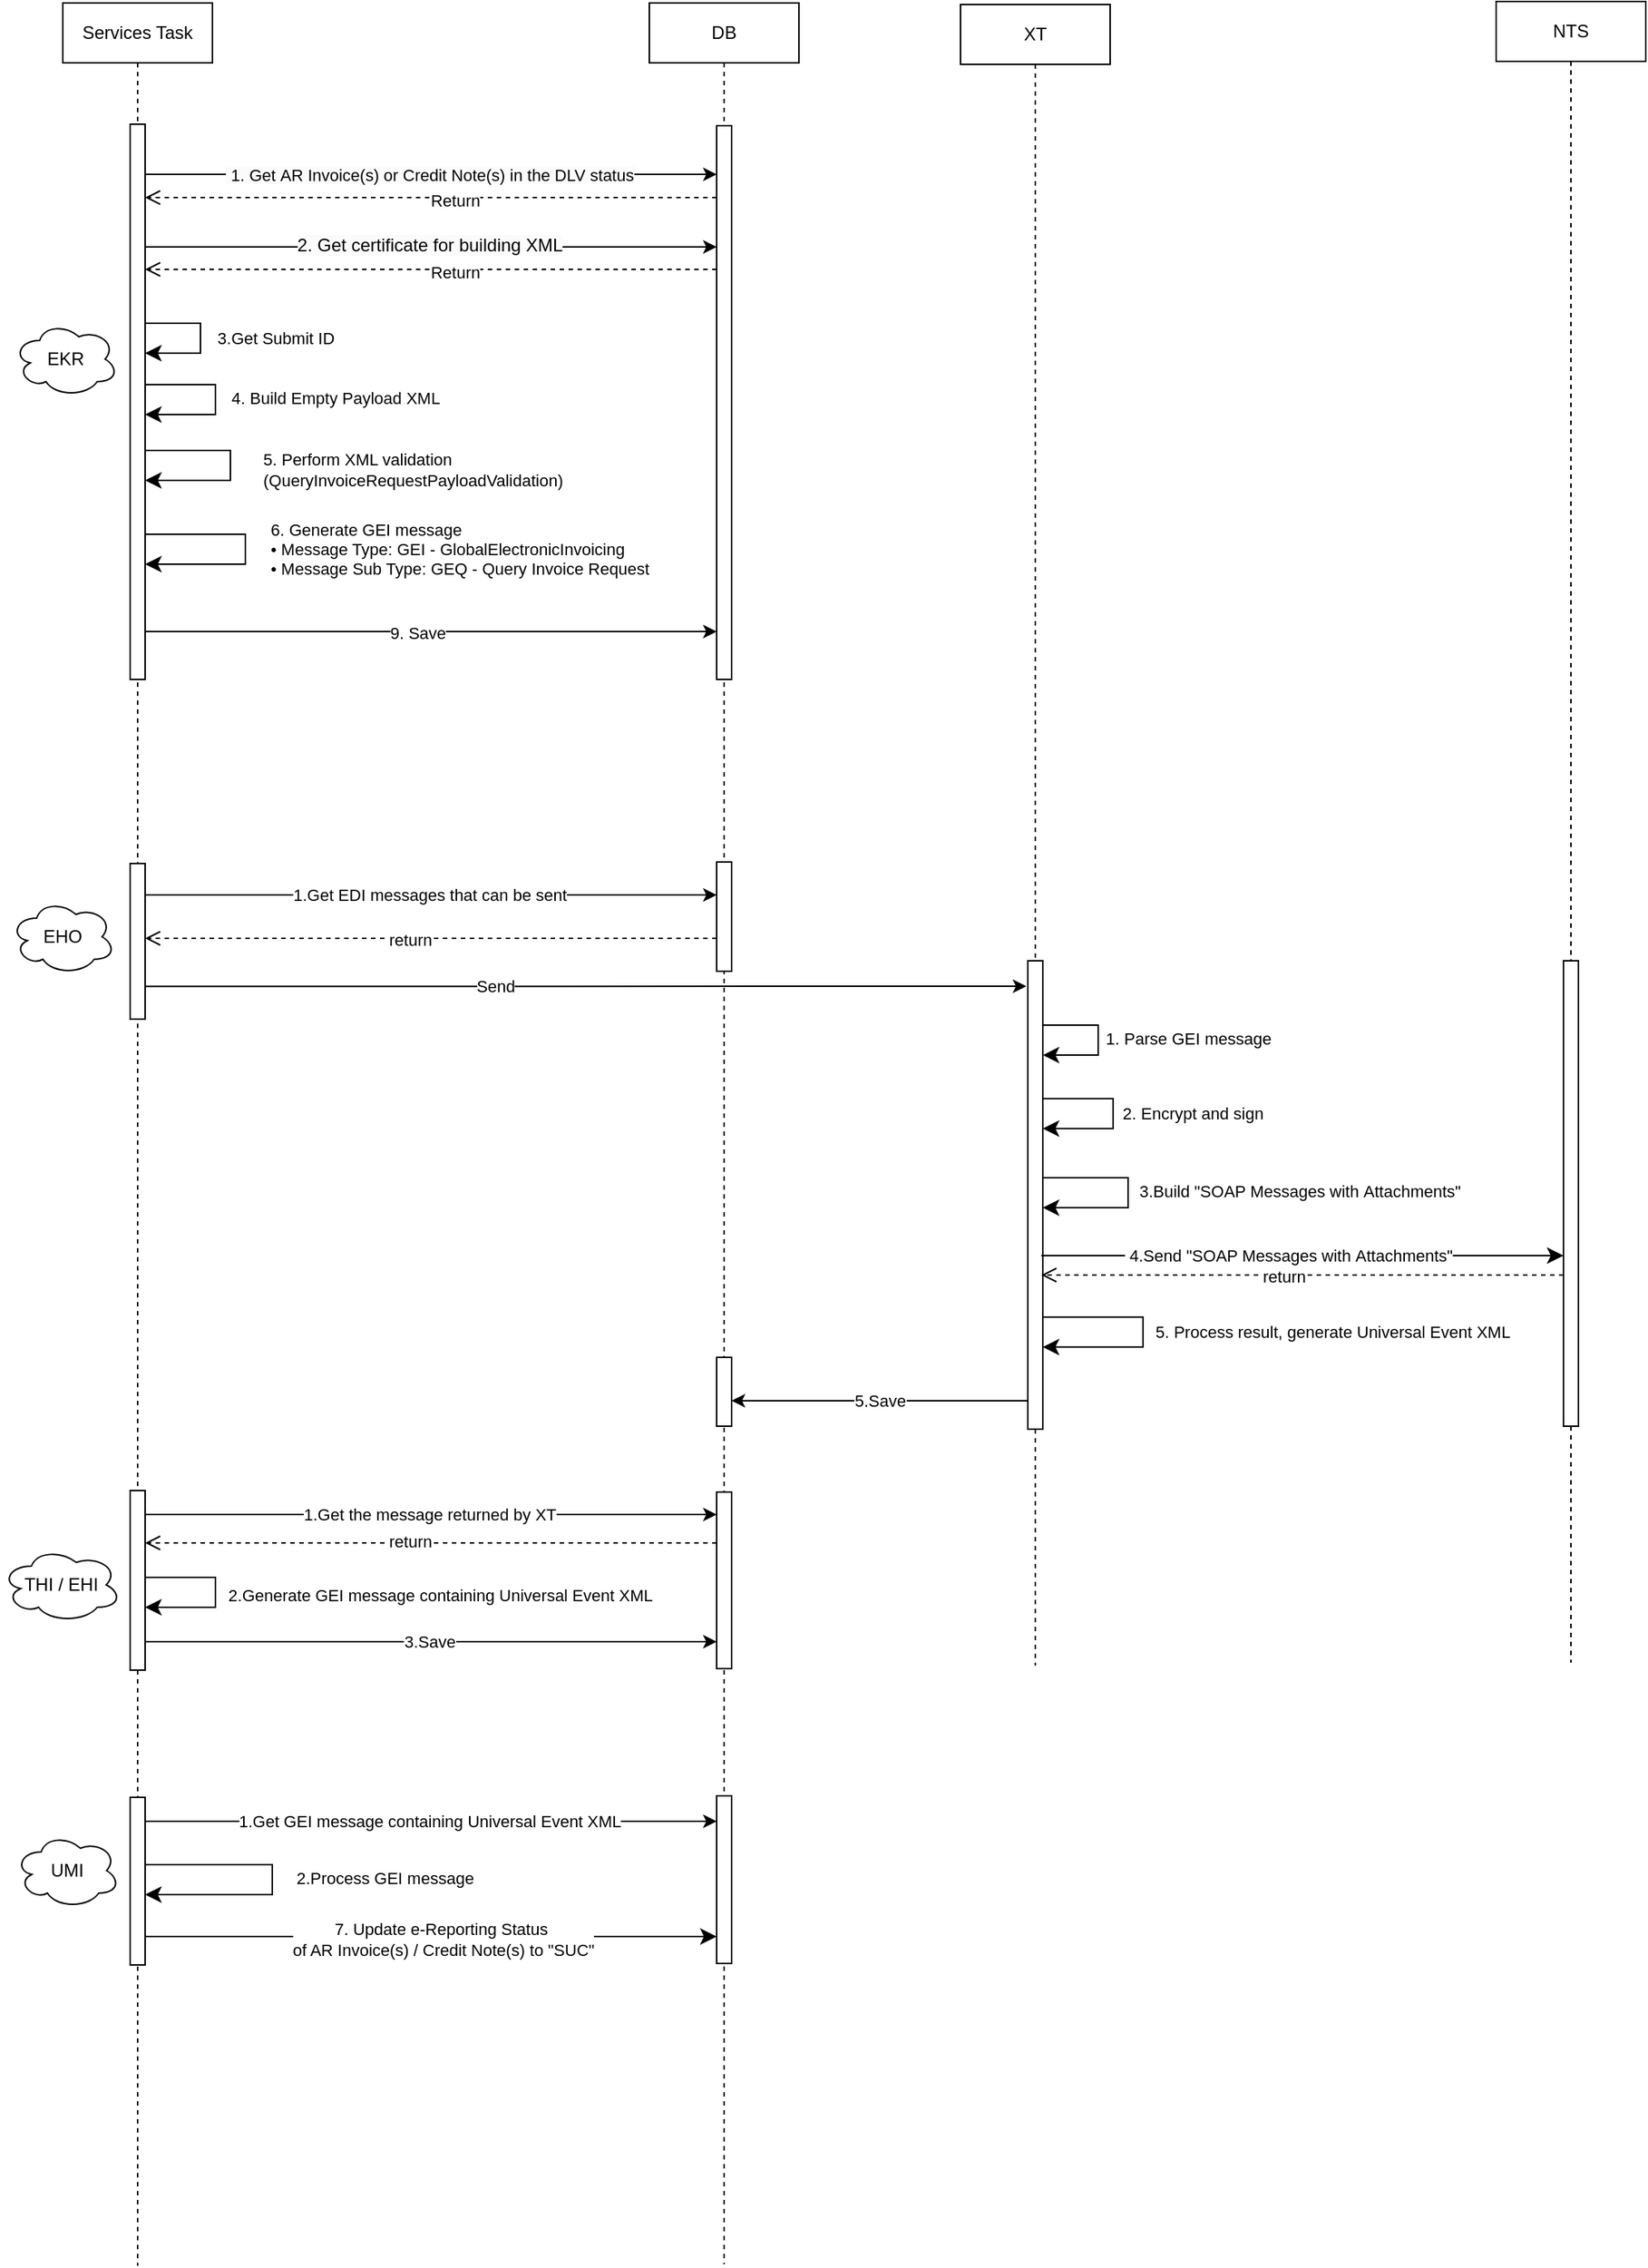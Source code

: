 <mxfile version="21.4.0" type="github">
  <diagram name="第 1 页" id="0VNEV3cZI9pgAgIrMwue">
    <mxGraphModel dx="3529" dy="1817" grid="1" gridSize="10" guides="1" tooltips="1" connect="1" arrows="1" fold="1" page="1" pageScale="1" pageWidth="850" pageHeight="1100" math="0" shadow="0">
      <root>
        <mxCell id="0" />
        <mxCell id="1" parent="0" />
        <mxCell id="JGwdCnwKKmSO_XFoEcUz-68" value="" style="edgeStyle=elbowEdgeStyle;rounded=0;orthogonalLoop=1;jettySize=auto;html=1;elbow=vertical;curved=0;" edge="1" parent="1">
          <mxGeometry relative="1" as="geometry">
            <mxPoint x="149.0" y="665.154" as="sourcePoint" />
            <mxPoint x="738" y="665.154" as="targetPoint" />
          </mxGeometry>
        </mxCell>
        <mxCell id="JGwdCnwKKmSO_XFoEcUz-69" value="Send" style="edgeLabel;html=1;align=center;verticalAlign=middle;resizable=0;points=[];" vertex="1" connectable="0" parent="JGwdCnwKKmSO_XFoEcUz-68">
          <mxGeometry x="-0.208" relative="1" as="geometry">
            <mxPoint as="offset" />
          </mxGeometry>
        </mxCell>
        <mxCell id="JGwdCnwKKmSO_XFoEcUz-70" value="Services Task" style="shape=umlLifeline;perimeter=lifelinePerimeter;whiteSpace=wrap;html=1;container=0;dropTarget=0;collapsible=0;recursiveResize=0;outlineConnect=0;portConstraint=eastwest;newEdgeStyle={&quot;edgeStyle&quot;:&quot;elbowEdgeStyle&quot;,&quot;elbow&quot;:&quot;vertical&quot;,&quot;curved&quot;:0,&quot;rounded&quot;:0};" vertex="1" parent="1">
          <mxGeometry x="94" y="8" width="100" height="1512" as="geometry" />
        </mxCell>
        <mxCell id="JGwdCnwKKmSO_XFoEcUz-71" value="" style="html=1;points=[];perimeter=orthogonalPerimeter;outlineConnect=0;targetShapes=umlLifeline;portConstraint=eastwest;newEdgeStyle={&quot;edgeStyle&quot;:&quot;elbowEdgeStyle&quot;,&quot;elbow&quot;:&quot;vertical&quot;,&quot;curved&quot;:0,&quot;rounded&quot;:0};" vertex="1" parent="JGwdCnwKKmSO_XFoEcUz-70">
          <mxGeometry x="45" y="81" width="10" height="371" as="geometry" />
        </mxCell>
        <mxCell id="JGwdCnwKKmSO_XFoEcUz-72" value="" style="html=1;points=[];perimeter=orthogonalPerimeter;outlineConnect=0;targetShapes=umlLifeline;portConstraint=eastwest;newEdgeStyle={&quot;edgeStyle&quot;:&quot;elbowEdgeStyle&quot;,&quot;elbow&quot;:&quot;vertical&quot;,&quot;curved&quot;:0,&quot;rounded&quot;:0};" vertex="1" parent="JGwdCnwKKmSO_XFoEcUz-70">
          <mxGeometry x="45" y="575" width="10" height="104" as="geometry" />
        </mxCell>
        <mxCell id="JGwdCnwKKmSO_XFoEcUz-73" value="" style="html=1;points=[];perimeter=orthogonalPerimeter;outlineConnect=0;targetShapes=umlLifeline;portConstraint=eastwest;newEdgeStyle={&quot;edgeStyle&quot;:&quot;elbowEdgeStyle&quot;,&quot;elbow&quot;:&quot;vertical&quot;,&quot;curved&quot;:0,&quot;rounded&quot;:0};" vertex="1" parent="JGwdCnwKKmSO_XFoEcUz-70">
          <mxGeometry x="45" y="994" width="10" height="120" as="geometry" />
        </mxCell>
        <mxCell id="JGwdCnwKKmSO_XFoEcUz-74" value="" style="html=1;points=[];perimeter=orthogonalPerimeter;outlineConnect=0;targetShapes=umlLifeline;portConstraint=eastwest;newEdgeStyle={&quot;edgeStyle&quot;:&quot;elbowEdgeStyle&quot;,&quot;elbow&quot;:&quot;vertical&quot;,&quot;curved&quot;:0,&quot;rounded&quot;:0};" vertex="1" parent="JGwdCnwKKmSO_XFoEcUz-70">
          <mxGeometry x="45" y="1199" width="10" height="112" as="geometry" />
        </mxCell>
        <mxCell id="JGwdCnwKKmSO_XFoEcUz-75" value="4. Build Empty Payload XML" style="edgeStyle=segmentEdgeStyle;endArrow=classic;html=1;curved=0;rounded=0;endSize=8;startSize=8;" edge="1" parent="JGwdCnwKKmSO_XFoEcUz-70">
          <mxGeometry x="-0.019" y="80" width="50" height="50" relative="1" as="geometry">
            <mxPoint x="55" y="255" as="sourcePoint" />
            <mxPoint x="55" y="275" as="targetPoint" />
            <Array as="points">
              <mxPoint x="102" y="255" />
              <mxPoint x="102" y="275" />
            </Array>
            <mxPoint as="offset" />
          </mxGeometry>
        </mxCell>
        <mxCell id="JGwdCnwKKmSO_XFoEcUz-76" value="&lt;span style=&quot;color: rgb(0, 0, 0); font-family: Helvetica; font-size: 11px; font-style: normal; font-variant-ligatures: normal; font-variant-caps: normal; font-weight: 400; letter-spacing: normal; orphans: 2; text-align: center; text-indent: 0px; text-transform: none; widows: 2; word-spacing: 0px; -webkit-text-stroke-width: 0px; background-color: rgb(255, 255, 255); text-decoration-thickness: initial; text-decoration-style: initial; text-decoration-color: initial; float: none; display: inline !important;&quot;&gt;3.&lt;/span&gt;Get Submit ID" style="edgeStyle=segmentEdgeStyle;endArrow=classic;html=1;curved=0;rounded=0;endSize=8;startSize=8;" edge="1" parent="JGwdCnwKKmSO_XFoEcUz-70">
          <mxGeometry y="50" width="50" height="50" relative="1" as="geometry">
            <mxPoint x="55" y="214" as="sourcePoint" />
            <mxPoint x="55" y="234" as="targetPoint" />
            <Array as="points">
              <mxPoint x="92" y="214" />
              <mxPoint x="92" y="234" />
            </Array>
            <mxPoint as="offset" />
          </mxGeometry>
        </mxCell>
        <mxCell id="JGwdCnwKKmSO_XFoEcUz-77" value="5. Perform XML validation&lt;br&gt;(QueryInvoiceRequestPayloadValidation)" style="edgeStyle=segmentEdgeStyle;endArrow=classic;html=1;curved=0;rounded=0;endSize=8;startSize=8;align=left;" edge="1" parent="JGwdCnwKKmSO_XFoEcUz-70">
          <mxGeometry x="0.038" y="20" width="50" height="50" relative="1" as="geometry">
            <mxPoint x="55" y="299" as="sourcePoint" />
            <mxPoint x="55" y="319" as="targetPoint" />
            <Array as="points">
              <mxPoint x="112" y="299" />
              <mxPoint x="112" y="319" />
            </Array>
            <mxPoint as="offset" />
          </mxGeometry>
        </mxCell>
        <mxCell id="JGwdCnwKKmSO_XFoEcUz-78" value="2.Process GEI message" style="edgeStyle=segmentEdgeStyle;endArrow=classic;html=1;curved=0;rounded=0;endSize=8;startSize=8;exitX=1;exitY=0.163;exitDx=0;exitDy=0;exitPerimeter=0;" edge="1" parent="JGwdCnwKKmSO_XFoEcUz-70">
          <mxGeometry x="0.037" y="75" width="50" height="50" relative="1" as="geometry">
            <mxPoint x="55" y="1251.3" as="sourcePoint" />
            <mxPoint x="55" y="1264.0" as="targetPoint" />
            <Array as="points">
              <mxPoint x="140" y="1244" />
              <mxPoint x="140" y="1264" />
            </Array>
            <mxPoint y="-1" as="offset" />
          </mxGeometry>
        </mxCell>
        <mxCell id="JGwdCnwKKmSO_XFoEcUz-79" value="2.Generate GEI message containing&amp;nbsp;Universal Event XML" style="edgeStyle=segmentEdgeStyle;endArrow=classic;html=1;curved=0;rounded=0;endSize=8;startSize=8;" edge="1" parent="JGwdCnwKKmSO_XFoEcUz-70">
          <mxGeometry x="0.035" y="150" width="50" height="50" relative="1" as="geometry">
            <mxPoint x="55" y="1052.0" as="sourcePoint" />
            <mxPoint x="55" y="1072.0" as="targetPoint" />
            <Array as="points">
              <mxPoint x="102" y="1052" />
              <mxPoint x="102" y="1072" />
            </Array>
            <mxPoint as="offset" />
          </mxGeometry>
        </mxCell>
        <mxCell id="JGwdCnwKKmSO_XFoEcUz-81" value="6.&amp;nbsp;Generate GEI message&lt;div style=&quot;border-color: var(--border-color);&quot;&gt;• Message Type: GEI - GlobalElectronicInvoicing&lt;/div&gt;&lt;div style=&quot;border-color: var(--border-color);&quot;&gt;• Message Sub Type: GEQ - Query Invoice Request&lt;/div&gt;" style="edgeStyle=segmentEdgeStyle;endArrow=classic;html=1;curved=0;rounded=0;endSize=8;startSize=8;align=left;" edge="1" parent="JGwdCnwKKmSO_XFoEcUz-70">
          <mxGeometry x="-0.001" y="15" width="50" height="50" relative="1" as="geometry">
            <mxPoint x="55" y="355" as="sourcePoint" />
            <mxPoint x="55" y="375" as="targetPoint" />
            <Array as="points">
              <mxPoint x="122" y="355" />
              <mxPoint x="122" y="375" />
            </Array>
            <mxPoint as="offset" />
          </mxGeometry>
        </mxCell>
        <mxCell id="JGwdCnwKKmSO_XFoEcUz-86" value="DB" style="shape=umlLifeline;perimeter=lifelinePerimeter;whiteSpace=wrap;html=1;container=0;dropTarget=0;collapsible=0;recursiveResize=0;outlineConnect=0;portConstraint=eastwest;newEdgeStyle={&quot;edgeStyle&quot;:&quot;elbowEdgeStyle&quot;,&quot;elbow&quot;:&quot;vertical&quot;,&quot;curved&quot;:0,&quot;rounded&quot;:0};" vertex="1" parent="1">
          <mxGeometry x="486" y="8" width="100" height="1511" as="geometry" />
        </mxCell>
        <mxCell id="JGwdCnwKKmSO_XFoEcUz-88" value="" style="html=1;points=[];perimeter=orthogonalPerimeter;outlineConnect=0;targetShapes=umlLifeline;portConstraint=eastwest;newEdgeStyle={&quot;edgeStyle&quot;:&quot;elbowEdgeStyle&quot;,&quot;elbow&quot;:&quot;vertical&quot;,&quot;curved&quot;:0,&quot;rounded&quot;:0};" vertex="1" parent="JGwdCnwKKmSO_XFoEcUz-86">
          <mxGeometry x="45" y="574" width="10" height="73" as="geometry" />
        </mxCell>
        <mxCell id="JGwdCnwKKmSO_XFoEcUz-89" value="" style="html=1;points=[];perimeter=orthogonalPerimeter;outlineConnect=0;targetShapes=umlLifeline;portConstraint=eastwest;newEdgeStyle={&quot;edgeStyle&quot;:&quot;elbowEdgeStyle&quot;,&quot;elbow&quot;:&quot;vertical&quot;,&quot;curved&quot;:0,&quot;rounded&quot;:0};" vertex="1" parent="JGwdCnwKKmSO_XFoEcUz-86">
          <mxGeometry x="45" y="995" width="10" height="118" as="geometry" />
        </mxCell>
        <mxCell id="JGwdCnwKKmSO_XFoEcUz-90" value="" style="html=1;points=[];perimeter=orthogonalPerimeter;outlineConnect=0;targetShapes=umlLifeline;portConstraint=eastwest;newEdgeStyle={&quot;edgeStyle&quot;:&quot;elbowEdgeStyle&quot;,&quot;elbow&quot;:&quot;vertical&quot;,&quot;curved&quot;:0,&quot;rounded&quot;:0};" vertex="1" parent="JGwdCnwKKmSO_XFoEcUz-86">
          <mxGeometry x="45" y="1198" width="10" height="112" as="geometry" />
        </mxCell>
        <mxCell id="JGwdCnwKKmSO_XFoEcUz-91" value="" style="html=1;points=[];perimeter=orthogonalPerimeter;outlineConnect=0;targetShapes=umlLifeline;portConstraint=eastwest;newEdgeStyle={&quot;edgeStyle&quot;:&quot;elbowEdgeStyle&quot;,&quot;elbow&quot;:&quot;vertical&quot;,&quot;curved&quot;:0,&quot;rounded&quot;:0};" vertex="1" parent="JGwdCnwKKmSO_XFoEcUz-86">
          <mxGeometry x="45" y="905" width="10" height="46" as="geometry" />
        </mxCell>
        <mxCell id="JGwdCnwKKmSO_XFoEcUz-92" value="" style="html=1;points=[];perimeter=orthogonalPerimeter;outlineConnect=0;targetShapes=umlLifeline;portConstraint=eastwest;newEdgeStyle={&quot;edgeStyle&quot;:&quot;elbowEdgeStyle&quot;,&quot;elbow&quot;:&quot;vertical&quot;,&quot;curved&quot;:0,&quot;rounded&quot;:0};" vertex="1" parent="JGwdCnwKKmSO_XFoEcUz-86">
          <mxGeometry x="45" y="82" width="10" height="370" as="geometry" />
        </mxCell>
        <mxCell id="JGwdCnwKKmSO_XFoEcUz-93" value="NTS" style="shape=umlLifeline;perimeter=lifelinePerimeter;whiteSpace=wrap;html=1;container=0;dropTarget=0;collapsible=0;recursiveResize=0;outlineConnect=0;portConstraint=eastwest;newEdgeStyle={&quot;edgeStyle&quot;:&quot;elbowEdgeStyle&quot;,&quot;elbow&quot;:&quot;vertical&quot;,&quot;curved&quot;:0,&quot;rounded&quot;:0};" vertex="1" parent="1">
          <mxGeometry x="1052" y="7" width="100" height="1110" as="geometry" />
        </mxCell>
        <mxCell id="JGwdCnwKKmSO_XFoEcUz-94" value="" style="html=1;points=[];perimeter=orthogonalPerimeter;outlineConnect=0;targetShapes=umlLifeline;portConstraint=eastwest;newEdgeStyle={&quot;edgeStyle&quot;:&quot;elbowEdgeStyle&quot;,&quot;elbow&quot;:&quot;vertical&quot;,&quot;curved&quot;:0,&quot;rounded&quot;:0};" vertex="1" parent="JGwdCnwKKmSO_XFoEcUz-93">
          <mxGeometry x="45" y="641" width="10" height="311" as="geometry" />
        </mxCell>
        <mxCell id="JGwdCnwKKmSO_XFoEcUz-95" value="XT" style="shape=umlLifeline;perimeter=lifelinePerimeter;whiteSpace=wrap;html=1;container=0;dropTarget=0;collapsible=0;recursiveResize=0;outlineConnect=0;portConstraint=eastwest;newEdgeStyle={&quot;edgeStyle&quot;:&quot;elbowEdgeStyle&quot;,&quot;elbow&quot;:&quot;vertical&quot;,&quot;curved&quot;:0,&quot;rounded&quot;:0};" vertex="1" parent="1">
          <mxGeometry x="694" y="9" width="100" height="1110" as="geometry" />
        </mxCell>
        <mxCell id="JGwdCnwKKmSO_XFoEcUz-96" value="" style="html=1;points=[];perimeter=orthogonalPerimeter;outlineConnect=0;targetShapes=umlLifeline;portConstraint=eastwest;newEdgeStyle={&quot;edgeStyle&quot;:&quot;elbowEdgeStyle&quot;,&quot;elbow&quot;:&quot;vertical&quot;,&quot;curved&quot;:0,&quot;rounded&quot;:0};" vertex="1" parent="JGwdCnwKKmSO_XFoEcUz-95">
          <mxGeometry x="45" y="639" width="10" height="313" as="geometry" />
        </mxCell>
        <mxCell id="JGwdCnwKKmSO_XFoEcUz-97" value="2. Encrypt and sign" style="edgeStyle=segmentEdgeStyle;endArrow=classic;html=1;curved=0;rounded=0;endSize=8;startSize=8;" edge="1" parent="JGwdCnwKKmSO_XFoEcUz-95">
          <mxGeometry y="53" width="50" height="50" relative="1" as="geometry">
            <mxPoint x="55" y="731.077" as="sourcePoint" />
            <mxPoint x="55" y="751.077" as="targetPoint" />
            <Array as="points">
              <mxPoint x="102" y="731" />
              <mxPoint x="102" y="751" />
            </Array>
            <mxPoint as="offset" />
          </mxGeometry>
        </mxCell>
        <mxCell id="JGwdCnwKKmSO_XFoEcUz-98" value="&amp;nbsp;3.Build &quot;SOAP Messages with&amp;nbsp;Attachments&quot;" style="edgeStyle=segmentEdgeStyle;endArrow=classic;html=1;curved=0;rounded=0;endSize=8;startSize=8;" edge="1" parent="JGwdCnwKKmSO_XFoEcUz-95">
          <mxGeometry x="-0.023" y="113" width="50" height="50" relative="1" as="geometry">
            <mxPoint x="55" y="784" as="sourcePoint" />
            <mxPoint x="55" y="804" as="targetPoint" />
            <Array as="points">
              <mxPoint x="112" y="784" />
              <mxPoint x="112" y="804" />
            </Array>
            <mxPoint as="offset" />
          </mxGeometry>
        </mxCell>
        <mxCell id="JGwdCnwKKmSO_XFoEcUz-99" value="5. Process result, generate&amp;nbsp;Universal Event XML&amp;nbsp;" style="edgeStyle=segmentEdgeStyle;endArrow=classic;html=1;curved=0;rounded=0;endSize=8;startSize=8;" edge="1" parent="JGwdCnwKKmSO_XFoEcUz-95">
          <mxGeometry x="-0.001" y="128" width="50" height="50" relative="1" as="geometry">
            <mxPoint x="55" y="877.077" as="sourcePoint" />
            <mxPoint x="55" y="897.077" as="targetPoint" />
            <Array as="points">
              <mxPoint x="122" y="877" />
              <mxPoint x="122" y="897" />
            </Array>
            <mxPoint as="offset" />
          </mxGeometry>
        </mxCell>
        <mxCell id="JGwdCnwKKmSO_XFoEcUz-100" value="1. Parse GEI message" style="edgeStyle=segmentEdgeStyle;endArrow=classic;html=1;curved=0;rounded=0;endSize=8;startSize=8;" edge="1" parent="JGwdCnwKKmSO_XFoEcUz-95">
          <mxGeometry x="-0.021" y="60" width="50" height="50" relative="1" as="geometry">
            <mxPoint x="55.0" y="682.03" as="sourcePoint" />
            <mxPoint x="55.0" y="702.03" as="targetPoint" />
            <Array as="points">
              <mxPoint x="92" y="682" />
              <mxPoint x="92" y="702" />
            </Array>
            <mxPoint as="offset" />
          </mxGeometry>
        </mxCell>
        <mxCell id="JGwdCnwKKmSO_XFoEcUz-105" value="EKR" style="ellipse;shape=cloud;whiteSpace=wrap;html=1;" vertex="1" parent="1">
          <mxGeometry x="61" y="221" width="70" height="50" as="geometry" />
        </mxCell>
        <mxCell id="JGwdCnwKKmSO_XFoEcUz-106" value="EHO" style="ellipse;shape=cloud;whiteSpace=wrap;html=1;" vertex="1" parent="1">
          <mxGeometry x="59" y="607" width="70" height="50" as="geometry" />
        </mxCell>
        <mxCell id="JGwdCnwKKmSO_XFoEcUz-107" value="THI / EHI" style="ellipse;shape=cloud;whiteSpace=wrap;html=1;" vertex="1" parent="1">
          <mxGeometry x="53" y="1040" width="80" height="50" as="geometry" />
        </mxCell>
        <mxCell id="JGwdCnwKKmSO_XFoEcUz-108" value="UMI" style="ellipse;shape=cloud;whiteSpace=wrap;html=1;" vertex="1" parent="1">
          <mxGeometry x="62" y="1231" width="70" height="50" as="geometry" />
        </mxCell>
        <mxCell id="JGwdCnwKKmSO_XFoEcUz-109" value="" style="edgeStyle=elbowEdgeStyle;rounded=0;orthogonalLoop=1;jettySize=auto;html=1;elbow=vertical;curved=0;" edge="1" parent="1">
          <mxGeometry x="0.121" y="10" relative="1" as="geometry">
            <mxPoint x="149" y="171" as="sourcePoint" />
            <mxPoint x="531" y="171" as="targetPoint" />
            <Array as="points">
              <mxPoint x="475" y="171" />
              <mxPoint x="185" y="191" />
              <mxPoint x="445" y="201" />
              <mxPoint x="305" y="221" />
              <mxPoint x="405" y="321" />
              <mxPoint x="445" y="341" />
              <mxPoint x="465" y="251" />
              <mxPoint x="445" y="271" />
              <mxPoint x="480" y="211" />
              <mxPoint x="440" y="201" />
              <mxPoint x="240" y="151" />
              <mxPoint x="270" y="141" />
            </Array>
            <mxPoint as="offset" />
          </mxGeometry>
        </mxCell>
        <mxCell id="JGwdCnwKKmSO_XFoEcUz-110" value="&lt;span style=&quot;color: rgb(0, 0, 0); font-family: Helvetica; font-size: 12px; font-style: normal; font-variant-ligatures: normal; font-variant-caps: normal; font-weight: 400; letter-spacing: normal; orphans: 2; text-align: center; text-indent: 0px; text-transform: none; widows: 2; word-spacing: 0px; -webkit-text-stroke-width: 0px; background-color: rgb(251, 251, 251); text-decoration-thickness: initial; text-decoration-style: initial; text-decoration-color: initial; float: none; display: inline !important;&quot;&gt;2. Get certificate&amp;nbsp;for building XML&lt;br&gt;&lt;/span&gt;" style="edgeLabel;html=1;align=center;verticalAlign=middle;resizable=0;points=[];" vertex="1" connectable="0" parent="JGwdCnwKKmSO_XFoEcUz-109">
          <mxGeometry x="-0.042" y="1" relative="1" as="geometry">
            <mxPoint x="7" as="offset" />
          </mxGeometry>
        </mxCell>
        <mxCell id="JGwdCnwKKmSO_XFoEcUz-111" value="" style="html=1;verticalAlign=bottom;endArrow=open;dashed=1;endSize=8;edgeStyle=elbowEdgeStyle;elbow=vertical;curved=0;rounded=0;" edge="1" parent="1">
          <mxGeometry x="0.015" y="4" relative="1" as="geometry">
            <mxPoint x="531" y="186" as="sourcePoint" />
            <mxPoint x="149" y="186" as="targetPoint" />
            <Array as="points">
              <mxPoint x="386" y="186" />
            </Array>
            <mxPoint as="offset" />
          </mxGeometry>
        </mxCell>
        <mxCell id="JGwdCnwKKmSO_XFoEcUz-112" value="Return" style="edgeLabel;html=1;align=center;verticalAlign=middle;resizable=0;points=[];" vertex="1" connectable="0" parent="JGwdCnwKKmSO_XFoEcUz-111">
          <mxGeometry x="-0.079" y="2" relative="1" as="geometry">
            <mxPoint x="1" as="offset" />
          </mxGeometry>
        </mxCell>
        <mxCell id="JGwdCnwKKmSO_XFoEcUz-113" value="" style="edgeStyle=elbowEdgeStyle;rounded=0;orthogonalLoop=1;jettySize=auto;html=1;elbow=vertical;curved=0;" edge="1" parent="1" source="JGwdCnwKKmSO_XFoEcUz-72" target="JGwdCnwKKmSO_XFoEcUz-88">
          <mxGeometry x="0.121" y="10" relative="1" as="geometry">
            <mxPoint x="149.0" y="604" as="sourcePoint" />
            <mxPoint x="499.0" y="604" as="targetPoint" />
            <Array as="points">
              <mxPoint x="465" y="604" />
            </Array>
            <mxPoint as="offset" />
          </mxGeometry>
        </mxCell>
        <mxCell id="JGwdCnwKKmSO_XFoEcUz-114" value="1.Get EDI messages that can be sent" style="edgeLabel;html=1;align=center;verticalAlign=middle;resizable=0;points=[];" vertex="1" connectable="0" parent="JGwdCnwKKmSO_XFoEcUz-113">
          <mxGeometry x="-0.042" y="1" relative="1" as="geometry">
            <mxPoint x="7" y="1" as="offset" />
          </mxGeometry>
        </mxCell>
        <mxCell id="JGwdCnwKKmSO_XFoEcUz-117" value="" style="html=1;verticalAlign=bottom;endArrow=open;dashed=1;endSize=8;edgeStyle=elbowEdgeStyle;elbow=vertical;curved=0;rounded=0;" edge="1" parent="1" source="JGwdCnwKKmSO_XFoEcUz-88" target="JGwdCnwKKmSO_XFoEcUz-72">
          <mxGeometry x="-0.108" y="-15" relative="1" as="geometry">
            <mxPoint x="510" y="633" as="sourcePoint" />
            <mxPoint x="155" y="633" as="targetPoint" />
            <mxPoint as="offset" />
            <Array as="points">
              <mxPoint x="416" y="633" />
              <mxPoint x="506" y="697" />
            </Array>
          </mxGeometry>
        </mxCell>
        <mxCell id="JGwdCnwKKmSO_XFoEcUz-118" value="return" style="edgeLabel;html=1;align=center;verticalAlign=middle;resizable=0;points=[];" vertex="1" connectable="0" parent="JGwdCnwKKmSO_XFoEcUz-117">
          <mxGeometry x="0.073" y="1" relative="1" as="geometry">
            <mxPoint as="offset" />
          </mxGeometry>
        </mxCell>
        <mxCell id="JGwdCnwKKmSO_XFoEcUz-119" value="" style="edgeStyle=elbowEdgeStyle;rounded=0;orthogonalLoop=1;jettySize=auto;html=1;elbow=vertical;curved=0;" edge="1" parent="1" source="JGwdCnwKKmSO_XFoEcUz-73" target="JGwdCnwKKmSO_XFoEcUz-89">
          <mxGeometry x="0.121" y="10" relative="1" as="geometry">
            <mxPoint x="155" y="1018" as="sourcePoint" />
            <mxPoint x="501" y="1018" as="targetPoint" />
            <Array as="points">
              <mxPoint x="335" y="1018" />
            </Array>
            <mxPoint as="offset" />
          </mxGeometry>
        </mxCell>
        <mxCell id="JGwdCnwKKmSO_XFoEcUz-120" value="1.Get the message returned by XT" style="edgeLabel;html=1;align=center;verticalAlign=middle;resizable=0;points=[];" vertex="1" connectable="0" parent="JGwdCnwKKmSO_XFoEcUz-119">
          <mxGeometry x="-0.042" y="1" relative="1" as="geometry">
            <mxPoint x="7" y="1" as="offset" />
          </mxGeometry>
        </mxCell>
        <mxCell id="JGwdCnwKKmSO_XFoEcUz-121" value="" style="html=1;verticalAlign=bottom;endArrow=open;dashed=1;endSize=8;edgeStyle=elbowEdgeStyle;elbow=vertical;curved=0;rounded=0;" edge="1" parent="1">
          <mxGeometry x="-0.108" y="-15" relative="1" as="geometry">
            <mxPoint x="1097" y="858" as="sourcePoint" />
            <mxPoint x="748" y="858" as="targetPoint" />
            <mxPoint as="offset" />
            <Array as="points">
              <mxPoint x="925" y="858" />
            </Array>
          </mxGeometry>
        </mxCell>
        <mxCell id="JGwdCnwKKmSO_XFoEcUz-122" value="return" style="edgeLabel;html=1;align=center;verticalAlign=middle;resizable=0;points=[];" vertex="1" connectable="0" parent="JGwdCnwKKmSO_XFoEcUz-121">
          <mxGeometry x="0.073" y="1" relative="1" as="geometry">
            <mxPoint as="offset" />
          </mxGeometry>
        </mxCell>
        <mxCell id="JGwdCnwKKmSO_XFoEcUz-123" value="&amp;nbsp;4.Send &quot;SOAP Messages with&amp;nbsp;Attachments&quot;" style="edgeStyle=segmentEdgeStyle;endArrow=classic;html=1;curved=0;rounded=0;endSize=8;startSize=8;" edge="1" parent="1">
          <mxGeometry x="-0.057" width="50" height="50" relative="1" as="geometry">
            <mxPoint x="748" y="845.0" as="sourcePoint" />
            <mxPoint x="1097" y="845.0" as="targetPoint" />
            <Array as="points" />
            <mxPoint as="offset" />
          </mxGeometry>
        </mxCell>
        <mxCell id="JGwdCnwKKmSO_XFoEcUz-124" value="5.Save" style="edgeStyle=elbowEdgeStyle;rounded=0;orthogonalLoop=1;jettySize=auto;html=1;elbow=vertical;curved=0;" edge="1" parent="1" source="JGwdCnwKKmSO_XFoEcUz-96" target="JGwdCnwKKmSO_XFoEcUz-91">
          <mxGeometry relative="1" as="geometry">
            <mxPoint x="738" y="932" as="sourcePoint" />
            <mxPoint x="509" y="932.0" as="targetPoint" />
            <Array as="points">
              <mxPoint x="576" y="942" />
              <mxPoint x="645" y="997" />
            </Array>
          </mxGeometry>
        </mxCell>
        <mxCell id="JGwdCnwKKmSO_XFoEcUz-125" value="" style="html=1;verticalAlign=bottom;endArrow=open;dashed=1;endSize=8;edgeStyle=elbowEdgeStyle;elbow=vertical;curved=0;rounded=0;" edge="1" parent="1" source="JGwdCnwKKmSO_XFoEcUz-89" target="JGwdCnwKKmSO_XFoEcUz-73">
          <mxGeometry x="-0.108" y="-15" relative="1" as="geometry">
            <mxPoint x="501" y="1037" as="sourcePoint" />
            <mxPoint x="155" y="1037" as="targetPoint" />
            <mxPoint as="offset" />
            <Array as="points">
              <mxPoint x="445" y="1037" />
              <mxPoint x="505" y="1027" />
            </Array>
          </mxGeometry>
        </mxCell>
        <mxCell id="JGwdCnwKKmSO_XFoEcUz-126" value="return" style="edgeLabel;html=1;align=center;verticalAlign=middle;resizable=0;points=[];" vertex="1" connectable="0" parent="JGwdCnwKKmSO_XFoEcUz-125">
          <mxGeometry x="0.073" y="1" relative="1" as="geometry">
            <mxPoint y="-2" as="offset" />
          </mxGeometry>
        </mxCell>
        <mxCell id="JGwdCnwKKmSO_XFoEcUz-127" value="" style="edgeStyle=segmentEdgeStyle;endArrow=classic;html=1;curved=0;rounded=0;endSize=8;startSize=8;" edge="1" parent="1" target="JGwdCnwKKmSO_XFoEcUz-90">
          <mxGeometry x="-0.078" y="-3" width="50" height="50" relative="1" as="geometry">
            <mxPoint x="149" y="1300" as="sourcePoint" />
            <mxPoint x="499" y="1300" as="targetPoint" />
            <Array as="points" />
            <mxPoint as="offset" />
          </mxGeometry>
        </mxCell>
        <mxCell id="JGwdCnwKKmSO_XFoEcUz-128" value="7. Update e-Reporting Status&amp;nbsp;&lt;br style=&quot;border-color: var(--border-color); text-align: left;&quot;&gt;&lt;span style=&quot;border-color: var(--border-color);&quot;&gt;of AR Invoice(s) / Credit Note(s)&amp;nbsp;&lt;/span&gt;&lt;span style=&quot;border-color: var(--border-color);&quot;&gt;to &quot;SUC&quot;&lt;/span&gt;" style="edgeLabel;html=1;align=center;verticalAlign=middle;resizable=0;points=[];" vertex="1" connectable="0" parent="JGwdCnwKKmSO_XFoEcUz-127">
          <mxGeometry x="-0.097" y="-4" relative="1" as="geometry">
            <mxPoint x="26" y="-2" as="offset" />
          </mxGeometry>
        </mxCell>
        <mxCell id="JGwdCnwKKmSO_XFoEcUz-129" value="" style="edgeStyle=elbowEdgeStyle;rounded=0;orthogonalLoop=1;jettySize=auto;html=1;elbow=vertical;curved=0;" edge="1" parent="1" source="JGwdCnwKKmSO_XFoEcUz-74" target="JGwdCnwKKmSO_XFoEcUz-90">
          <mxGeometry x="0.121" y="10" relative="1" as="geometry">
            <mxPoint x="164" y="1221.38" as="sourcePoint" />
            <mxPoint x="510" y="1221.38" as="targetPoint" />
            <Array as="points">
              <mxPoint x="416" y="1223" />
              <mxPoint x="354" y="1111.38" />
            </Array>
            <mxPoint as="offset" />
          </mxGeometry>
        </mxCell>
        <mxCell id="JGwdCnwKKmSO_XFoEcUz-130" value="1.Get GEI&amp;nbsp;message containing&amp;nbsp;Universal Event XML" style="edgeLabel;html=1;align=center;verticalAlign=middle;resizable=0;points=[];" vertex="1" connectable="0" parent="JGwdCnwKKmSO_XFoEcUz-129">
          <mxGeometry x="-0.042" y="1" relative="1" as="geometry">
            <mxPoint x="7" y="1" as="offset" />
          </mxGeometry>
        </mxCell>
        <mxCell id="JGwdCnwKKmSO_XFoEcUz-131" value="" style="edgeStyle=elbowEdgeStyle;rounded=0;orthogonalLoop=1;jettySize=auto;html=1;elbow=vertical;curved=0;" edge="1" parent="1" source="JGwdCnwKKmSO_XFoEcUz-73" target="JGwdCnwKKmSO_XFoEcUz-89">
          <mxGeometry x="0.121" y="10" relative="1" as="geometry">
            <mxPoint x="156" y="1102" as="sourcePoint" />
            <mxPoint x="510" y="1101" as="targetPoint" />
            <Array as="points">
              <mxPoint x="286" y="1103" />
              <mxPoint x="215" y="1153" />
              <mxPoint x="155" y="1153" />
            </Array>
            <mxPoint as="offset" />
          </mxGeometry>
        </mxCell>
        <mxCell id="JGwdCnwKKmSO_XFoEcUz-132" value="3.Save" style="edgeLabel;html=1;align=center;verticalAlign=middle;resizable=0;points=[];" vertex="1" connectable="0" parent="JGwdCnwKKmSO_XFoEcUz-131">
          <mxGeometry x="-0.042" y="1" relative="1" as="geometry">
            <mxPoint x="7" y="1" as="offset" />
          </mxGeometry>
        </mxCell>
        <mxCell id="JGwdCnwKKmSO_XFoEcUz-133" value="" style="edgeStyle=elbowEdgeStyle;rounded=0;orthogonalLoop=1;jettySize=auto;html=1;elbow=vertical;curved=0;" edge="1" parent="1">
          <mxGeometry relative="1" as="geometry">
            <mxPoint x="149" y="428" as="sourcePoint" />
            <mxPoint x="531" y="428" as="targetPoint" />
            <Array as="points">
              <mxPoint x="443" y="428" />
              <mxPoint x="491" y="425" />
              <mxPoint x="382" y="486" />
              <mxPoint x="432" y="524" />
              <mxPoint x="392" y="504" />
              <mxPoint x="432" y="524" />
              <mxPoint x="452" y="434" />
              <mxPoint x="432" y="454" />
              <mxPoint x="467" y="394" />
              <mxPoint x="427" y="384" />
              <mxPoint x="227" y="334" />
              <mxPoint x="257" y="324" />
            </Array>
          </mxGeometry>
        </mxCell>
        <mxCell id="JGwdCnwKKmSO_XFoEcUz-134" value="9. Save" style="edgeLabel;html=1;align=center;verticalAlign=middle;resizable=0;points=[];" vertex="1" connectable="0" parent="JGwdCnwKKmSO_XFoEcUz-133">
          <mxGeometry x="-0.042" y="1" relative="1" as="geometry">
            <mxPoint x="-1" y="2" as="offset" />
          </mxGeometry>
        </mxCell>
        <mxCell id="JGwdCnwKKmSO_XFoEcUz-135" value="" style="edgeStyle=elbowEdgeStyle;rounded=0;orthogonalLoop=1;jettySize=auto;html=1;elbow=vertical;curved=0;" edge="1" parent="1" source="JGwdCnwKKmSO_XFoEcUz-71" target="JGwdCnwKKmSO_XFoEcUz-92">
          <mxGeometry x="0.121" y="10" relative="1" as="geometry">
            <mxPoint x="146" y="102.5" as="sourcePoint" />
            <mxPoint x="528" y="102.5" as="targetPoint" />
            <Array as="points">
              <mxPoint x="182" y="122.5" />
              <mxPoint x="442" y="132.5" />
              <mxPoint x="302" y="152.5" />
              <mxPoint x="402" y="252.5" />
              <mxPoint x="442" y="272.5" />
              <mxPoint x="462" y="182.5" />
              <mxPoint x="442" y="202.5" />
              <mxPoint x="477" y="142.5" />
              <mxPoint x="437" y="132.5" />
              <mxPoint x="237" y="82.5" />
              <mxPoint x="267" y="72.5" />
            </Array>
            <mxPoint as="offset" />
          </mxGeometry>
        </mxCell>
        <mxCell id="JGwdCnwKKmSO_XFoEcUz-136" value="&lt;span style=&quot;orphans: 2; text-align: center; text-indent: 0px; widows: 2; background-color: rgb(251, 251, 251); text-decoration-thickness: initial; text-decoration-style: initial; text-decoration-color: initial; float: none; display: inline !important;&quot;&gt;&amp;nbsp;1. Get&amp;nbsp;AR Invoice(s) or Credit Note(s) in the DLV status&lt;br&gt;&lt;/span&gt;" style="edgeLabel;html=1;align=center;verticalAlign=middle;resizable=0;points=[];" vertex="1" connectable="0" parent="JGwdCnwKKmSO_XFoEcUz-135">
          <mxGeometry x="-0.042" y="1" relative="1" as="geometry">
            <mxPoint x="7" y="1" as="offset" />
          </mxGeometry>
        </mxCell>
        <mxCell id="JGwdCnwKKmSO_XFoEcUz-137" value="" style="html=1;verticalAlign=bottom;endArrow=open;dashed=1;endSize=8;edgeStyle=elbowEdgeStyle;elbow=vertical;curved=0;rounded=0;" edge="1" parent="1">
          <mxGeometry x="0.015" y="4" relative="1" as="geometry">
            <mxPoint x="531" y="138" as="sourcePoint" />
            <mxPoint x="149" y="138" as="targetPoint" />
            <Array as="points">
              <mxPoint x="416" y="138" />
              <mxPoint x="396" y="196" />
            </Array>
            <mxPoint as="offset" />
          </mxGeometry>
        </mxCell>
        <mxCell id="JGwdCnwKKmSO_XFoEcUz-138" value="Return" style="edgeLabel;html=1;align=center;verticalAlign=middle;resizable=0;points=[];" vertex="1" connectable="0" parent="JGwdCnwKKmSO_XFoEcUz-137">
          <mxGeometry x="-0.079" y="2" relative="1" as="geometry">
            <mxPoint x="1" as="offset" />
          </mxGeometry>
        </mxCell>
      </root>
    </mxGraphModel>
  </diagram>
</mxfile>
